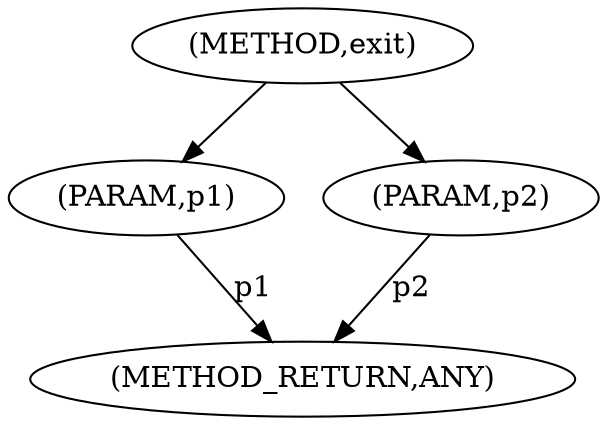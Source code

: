 digraph "exit" {  
"1525" [label = <(METHOD,exit)> ]
"1529" [label = <(METHOD_RETURN,ANY)> ]
"1526" [label = <(PARAM,p1)> ]
"1527" [label = <(PARAM,p2)> ]
  "1526" -> "1529"  [ label = "p1"] 
  "1527" -> "1529"  [ label = "p2"] 
  "1525" -> "1526" 
  "1525" -> "1527" 
}
